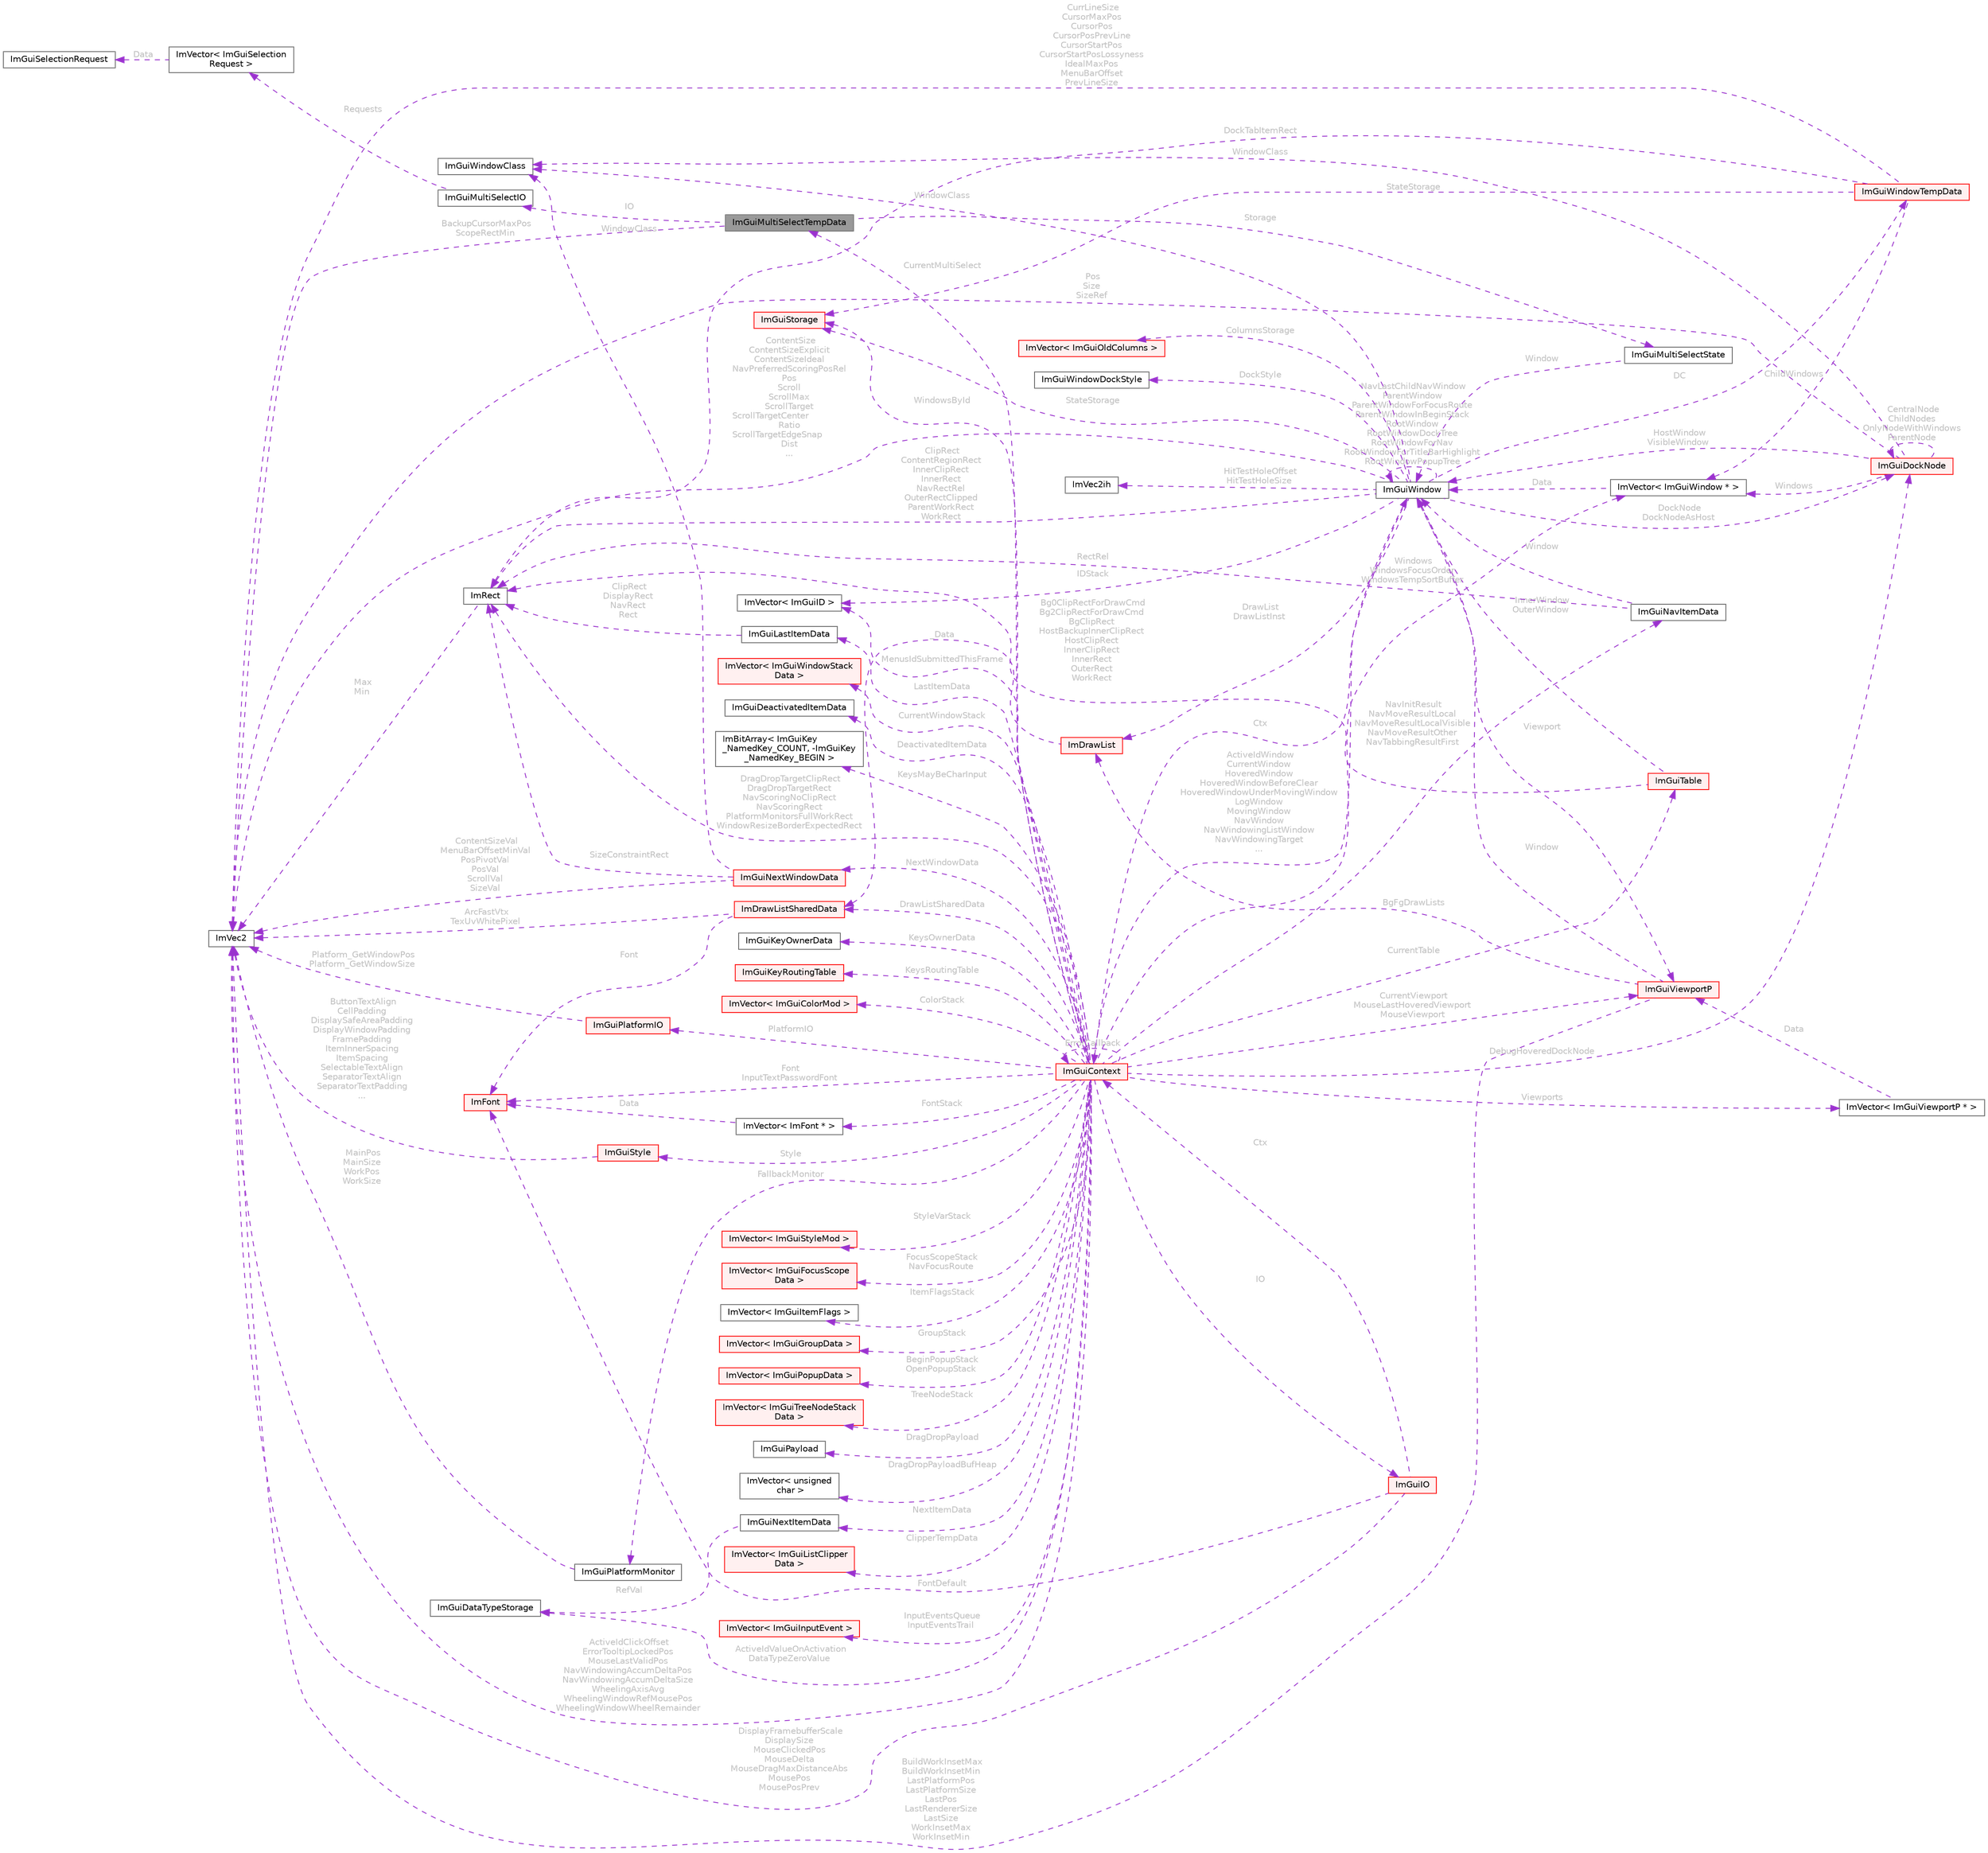 digraph "ImGuiMultiSelectTempData"
{
 // LATEX_PDF_SIZE
  bgcolor="transparent";
  edge [fontname=Helvetica,fontsize=10,labelfontname=Helvetica,labelfontsize=10];
  node [fontname=Helvetica,fontsize=10,shape=box,height=0.2,width=0.4];
  rankdir="LR";
  Node1 [id="Node000001",label="ImGuiMultiSelectTempData",height=0.2,width=0.4,color="gray40", fillcolor="grey60", style="filled", fontcolor="black",tooltip=" "];
  Node2 -> Node1 [id="edge1_Node000001_Node000002",dir="back",color="darkorchid3",style="dashed",tooltip=" ",label=" IO",fontcolor="grey" ];
  Node2 [id="Node000002",label="ImGuiMultiSelectIO",height=0.2,width=0.4,color="gray40", fillcolor="white", style="filled",URL="$struct_im_gui_multi_select_i_o.html",tooltip=" "];
  Node3 -> Node2 [id="edge2_Node000002_Node000003",dir="back",color="darkorchid3",style="dashed",tooltip=" ",label=" Requests",fontcolor="grey" ];
  Node3 [id="Node000003",label="ImVector\< ImGuiSelection\lRequest \>",height=0.2,width=0.4,color="gray40", fillcolor="white", style="filled",URL="$struct_im_vector.html",tooltip=" "];
  Node4 -> Node3 [id="edge3_Node000003_Node000004",dir="back",color="darkorchid3",style="dashed",tooltip=" ",label=" Data",fontcolor="grey" ];
  Node4 [id="Node000004",label="ImGuiSelectionRequest",height=0.2,width=0.4,color="gray40", fillcolor="white", style="filled",URL="$struct_im_gui_selection_request.html",tooltip=" "];
  Node5 -> Node1 [id="edge4_Node000001_Node000005",dir="back",color="darkorchid3",style="dashed",tooltip=" ",label=" Storage",fontcolor="grey" ];
  Node5 [id="Node000005",label="ImGuiMultiSelectState",height=0.2,width=0.4,color="gray40", fillcolor="white", style="filled",URL="$struct_im_gui_multi_select_state.html",tooltip=" "];
  Node6 -> Node5 [id="edge5_Node000005_Node000006",dir="back",color="darkorchid3",style="dashed",tooltip=" ",label=" Window",fontcolor="grey" ];
  Node6 [id="Node000006",label="ImGuiWindow",height=0.2,width=0.4,color="gray40", fillcolor="white", style="filled",URL="$struct_im_gui_window.html",tooltip=" "];
  Node7 -> Node6 [id="edge6_Node000006_Node000007",dir="back",color="darkorchid3",style="dashed",tooltip=" ",label=" Ctx",fontcolor="grey" ];
  Node7 [id="Node000007",label="ImGuiContext",height=0.2,width=0.4,color="red", fillcolor="#FFF0F0", style="filled",URL="$struct_im_gui_context.html",tooltip=" "];
  Node8 -> Node7 [id="edge7_Node000007_Node000008",dir="back",color="darkorchid3",style="dashed",tooltip=" ",label=" IO",fontcolor="grey" ];
  Node8 [id="Node000008",label="ImGuiIO",height=0.2,width=0.4,color="red", fillcolor="#FFF0F0", style="filled",URL="$struct_im_gui_i_o.html",tooltip=" "];
  Node9 -> Node8 [id="edge8_Node000008_Node000009",dir="back",color="darkorchid3",style="dashed",tooltip=" ",label=" DisplayFramebufferScale\nDisplaySize\nMouseClickedPos\nMouseDelta\nMouseDragMaxDistanceAbs\nMousePos\nMousePosPrev",fontcolor="grey" ];
  Node9 [id="Node000009",label="ImVec2",height=0.2,width=0.4,color="gray40", fillcolor="white", style="filled",URL="$struct_im_vec2.html",tooltip=" "];
  Node12 -> Node8 [id="edge9_Node000008_Node000012",dir="back",color="darkorchid3",style="dashed",tooltip=" ",label=" FontDefault",fontcolor="grey" ];
  Node12 [id="Node000012",label="ImFont",height=0.2,width=0.4,color="red", fillcolor="#FFF0F0", style="filled",URL="$struct_im_font.html",tooltip=" "];
  Node7 -> Node8 [id="edge10_Node000008_Node000007",dir="back",color="darkorchid3",style="dashed",tooltip=" ",label=" Ctx",fontcolor="grey" ];
  Node25 -> Node7 [id="edge11_Node000007_Node000025",dir="back",color="darkorchid3",style="dashed",tooltip=" ",label=" PlatformIO",fontcolor="grey" ];
  Node25 [id="Node000025",label="ImGuiPlatformIO",height=0.2,width=0.4,color="red", fillcolor="#FFF0F0", style="filled",URL="$struct_im_gui_platform_i_o.html",tooltip=" "];
  Node9 -> Node25 [id="edge12_Node000025_Node000009",dir="back",color="darkorchid3",style="dashed",tooltip=" ",label=" Platform_GetWindowPos\nPlatform_GetWindowSize",fontcolor="grey" ];
  Node47 -> Node7 [id="edge13_Node000007_Node000047",dir="back",color="darkorchid3",style="dashed",tooltip=" ",label=" Style",fontcolor="grey" ];
  Node47 [id="Node000047",label="ImGuiStyle",height=0.2,width=0.4,color="red", fillcolor="#FFF0F0", style="filled",URL="$struct_im_gui_style.html",tooltip=" "];
  Node9 -> Node47 [id="edge14_Node000047_Node000009",dir="back",color="darkorchid3",style="dashed",tooltip=" ",label=" ButtonTextAlign\nCellPadding\nDisplaySafeAreaPadding\nDisplayWindowPadding\nFramePadding\nItemInnerSpacing\nItemSpacing\nSelectableTextAlign\nSeparatorTextAlign\nSeparatorTextPadding\n...",fontcolor="grey" ];
  Node12 -> Node7 [id="edge15_Node000007_Node000012",dir="back",color="darkorchid3",style="dashed",tooltip=" ",label=" Font\nInputTextPasswordFont",fontcolor="grey" ];
  Node38 -> Node7 [id="edge16_Node000007_Node000038",dir="back",color="darkorchid3",style="dashed",tooltip=" ",label=" DrawListSharedData",fontcolor="grey" ];
  Node38 [id="Node000038",label="ImDrawListSharedData",height=0.2,width=0.4,color="red", fillcolor="#FFF0F0", style="filled",URL="$struct_im_draw_list_shared_data.html",tooltip=" "];
  Node9 -> Node38 [id="edge17_Node000038_Node000009",dir="back",color="darkorchid3",style="dashed",tooltip=" ",label=" ArcFastVtx\nTexUvWhitePixel",fontcolor="grey" ];
  Node12 -> Node38 [id="edge18_Node000038_Node000012",dir="back",color="darkorchid3",style="dashed",tooltip=" ",label=" Font",fontcolor="grey" ];
  Node48 -> Node7 [id="edge19_Node000007_Node000048",dir="back",color="darkorchid3",style="dashed",tooltip=" ",label=" InputEventsQueue\nInputEventsTrail",fontcolor="grey" ];
  Node48 [id="Node000048",label="ImVector\< ImGuiInputEvent \>",height=0.2,width=0.4,color="red", fillcolor="#FFF0F0", style="filled",URL="$struct_im_vector.html",tooltip=" "];
  Node57 -> Node7 [id="edge20_Node000007_Node000057",dir="back",color="darkorchid3",style="dashed",tooltip=" ",label=" Windows\nWindowsFocusOrder\nWindowsTempSortBuffer",fontcolor="grey" ];
  Node57 [id="Node000057",label="ImVector\< ImGuiWindow * \>",height=0.2,width=0.4,color="gray40", fillcolor="white", style="filled",URL="$struct_im_vector.html",tooltip=" "];
  Node6 -> Node57 [id="edge21_Node000057_Node000006",dir="back",color="darkorchid3",style="dashed",tooltip=" ",label=" Data",fontcolor="grey" ];
  Node58 -> Node7 [id="edge22_Node000007_Node000058",dir="back",color="darkorchid3",style="dashed",tooltip=" ",label=" CurrentWindowStack",fontcolor="grey" ];
  Node58 [id="Node000058",label="ImVector\< ImGuiWindowStack\lData \>",height=0.2,width=0.4,color="red", fillcolor="#FFF0F0", style="filled",URL="$struct_im_vector.html",tooltip=" "];
  Node63 -> Node7 [id="edge23_Node000007_Node000063",dir="back",color="darkorchid3",style="dashed",tooltip=" ",label=" WindowsById",fontcolor="grey" ];
  Node63 [id="Node000063",label="ImGuiStorage",height=0.2,width=0.4,color="red", fillcolor="#FFF0F0", style="filled",URL="$struct_im_gui_storage.html",tooltip=" "];
  Node6 -> Node7 [id="edge24_Node000007_Node000006",dir="back",color="darkorchid3",style="dashed",tooltip=" ",label=" ActiveIdWindow\nCurrentWindow\nHoveredWindow\nHoveredWindowBeforeClear\nHoveredWindowUnderMovingWindow\nLogWindow\nMovingWindow\nNavWindow\nNavWindowingListWindow\nNavWindowingTarget\n...",fontcolor="grey" ];
  Node9 -> Node7 [id="edge25_Node000007_Node000009",dir="back",color="darkorchid3",style="dashed",tooltip=" ",label=" ActiveIdClickOffset\nErrorTooltipLockedPos\nMouseLastValidPos\nNavWindowingAccumDeltaPos\nNavWindowingAccumDeltaSize\nWheelingAxisAvg\nWheelingWindowRefMousePos\nWheelingWindowWheelRemainder",fontcolor="grey" ];
  Node66 -> Node7 [id="edge26_Node000007_Node000066",dir="back",color="darkorchid3",style="dashed",tooltip=" ",label=" DeactivatedItemData",fontcolor="grey" ];
  Node66 [id="Node000066",label="ImGuiDeactivatedItemData",height=0.2,width=0.4,color="gray40", fillcolor="white", style="filled",URL="$struct_im_gui_deactivated_item_data.html",tooltip=" "];
  Node67 -> Node7 [id="edge27_Node000007_Node000067",dir="back",color="darkorchid3",style="dashed",tooltip=" ",label=" ActiveIdValueOnActivation\nDataTypeZeroValue",fontcolor="grey" ];
  Node67 [id="Node000067",label="ImGuiDataTypeStorage",height=0.2,width=0.4,color="gray40", fillcolor="white", style="filled",URL="$struct_im_gui_data_type_storage.html",tooltip=" "];
  Node68 -> Node7 [id="edge28_Node000007_Node000068",dir="back",color="darkorchid3",style="dashed",tooltip=" ",label=" KeysMayBeCharInput",fontcolor="grey" ];
  Node68 [id="Node000068",label="ImBitArray\< ImGuiKey\l_NamedKey_COUNT, -ImGuiKey\l_NamedKey_BEGIN \>",height=0.2,width=0.4,color="gray40", fillcolor="white", style="filled",URL="$struct_im_bit_array.html",tooltip=" "];
  Node69 -> Node7 [id="edge29_Node000007_Node000069",dir="back",color="darkorchid3",style="dashed",tooltip=" ",label=" KeysOwnerData",fontcolor="grey" ];
  Node69 [id="Node000069",label="ImGuiKeyOwnerData",height=0.2,width=0.4,color="gray40", fillcolor="white", style="filled",URL="$struct_im_gui_key_owner_data.html",tooltip=" "];
  Node70 -> Node7 [id="edge30_Node000007_Node000070",dir="back",color="darkorchid3",style="dashed",tooltip=" ",label=" KeysRoutingTable",fontcolor="grey" ];
  Node70 [id="Node000070",label="ImGuiKeyRoutingTable",height=0.2,width=0.4,color="red", fillcolor="#FFF0F0", style="filled",URL="$struct_im_gui_key_routing_table.html",tooltip=" "];
  Node73 -> Node7 [id="edge31_Node000007_Node000073",dir="back",color="darkorchid3",style="dashed",tooltip=" ",label=" NextItemData",fontcolor="grey" ];
  Node73 [id="Node000073",label="ImGuiNextItemData",height=0.2,width=0.4,color="gray40", fillcolor="white", style="filled",URL="$struct_im_gui_next_item_data.html",tooltip=" "];
  Node67 -> Node73 [id="edge32_Node000073_Node000067",dir="back",color="darkorchid3",style="dashed",tooltip=" ",label=" RefVal",fontcolor="grey" ];
  Node60 -> Node7 [id="edge33_Node000007_Node000060",dir="back",color="darkorchid3",style="dashed",tooltip=" ",label=" LastItemData",fontcolor="grey" ];
  Node60 [id="Node000060",label="ImGuiLastItemData",height=0.2,width=0.4,color="gray40", fillcolor="white", style="filled",URL="$struct_im_gui_last_item_data.html",tooltip=" "];
  Node61 -> Node60 [id="edge34_Node000060_Node000061",dir="back",color="darkorchid3",style="dashed",tooltip=" ",label=" ClipRect\nDisplayRect\nNavRect\nRect",fontcolor="grey" ];
  Node61 [id="Node000061",label="ImRect",height=0.2,width=0.4,color="gray40", fillcolor="white", style="filled",URL="$struct_im_rect.html",tooltip=" "];
  Node9 -> Node61 [id="edge35_Node000061_Node000009",dir="back",color="darkorchid3",style="dashed",tooltip=" ",label=" Max\nMin",fontcolor="grey" ];
  Node74 -> Node7 [id="edge36_Node000007_Node000074",dir="back",color="darkorchid3",style="dashed",tooltip=" ",label=" NextWindowData",fontcolor="grey" ];
  Node74 [id="Node000074",label="ImGuiNextWindowData",height=0.2,width=0.4,color="red", fillcolor="#FFF0F0", style="filled",URL="$struct_im_gui_next_window_data.html",tooltip=" "];
  Node9 -> Node74 [id="edge37_Node000074_Node000009",dir="back",color="darkorchid3",style="dashed",tooltip=" ",label=" ContentSizeVal\nMenuBarOffsetMinVal\nPosPivotVal\nPosVal\nScrollVal\nSizeVal",fontcolor="grey" ];
  Node61 -> Node74 [id="edge38_Node000074_Node000061",dir="back",color="darkorchid3",style="dashed",tooltip=" ",label=" SizeConstraintRect",fontcolor="grey" ];
  Node76 -> Node74 [id="edge39_Node000074_Node000076",dir="back",color="darkorchid3",style="dashed",tooltip=" ",label=" WindowClass",fontcolor="grey" ];
  Node76 [id="Node000076",label="ImGuiWindowClass",height=0.2,width=0.4,color="gray40", fillcolor="white", style="filled",URL="$struct_im_gui_window_class.html",tooltip=" "];
  Node77 -> Node7 [id="edge40_Node000007_Node000077",dir="back",color="darkorchid3",style="dashed",tooltip=" ",label=" ColorStack",fontcolor="grey" ];
  Node77 [id="Node000077",label="ImVector\< ImGuiColorMod \>",height=0.2,width=0.4,color="red", fillcolor="#FFF0F0", style="filled",URL="$struct_im_vector.html",tooltip=" "];
  Node79 -> Node7 [id="edge41_Node000007_Node000079",dir="back",color="darkorchid3",style="dashed",tooltip=" ",label=" StyleVarStack",fontcolor="grey" ];
  Node79 [id="Node000079",label="ImVector\< ImGuiStyleMod \>",height=0.2,width=0.4,color="red", fillcolor="#FFF0F0", style="filled",URL="$struct_im_vector.html",tooltip=" "];
  Node11 -> Node7 [id="edge42_Node000007_Node000011",dir="back",color="darkorchid3",style="dashed",tooltip=" ",label=" FontStack",fontcolor="grey" ];
  Node11 [id="Node000011",label="ImVector\< ImFont * \>",height=0.2,width=0.4,color="gray40", fillcolor="white", style="filled",URL="$struct_im_vector.html",tooltip=" "];
  Node12 -> Node11 [id="edge43_Node000011_Node000012",dir="back",color="darkorchid3",style="dashed",tooltip=" ",label=" Data",fontcolor="grey" ];
  Node81 -> Node7 [id="edge44_Node000007_Node000081",dir="back",color="darkorchid3",style="dashed",tooltip=" ",label=" FocusScopeStack\nNavFocusRoute",fontcolor="grey" ];
  Node81 [id="Node000081",label="ImVector\< ImGuiFocusScope\lData \>",height=0.2,width=0.4,color="red", fillcolor="#FFF0F0", style="filled",URL="$struct_im_vector.html",tooltip=" "];
  Node83 -> Node7 [id="edge45_Node000007_Node000083",dir="back",color="darkorchid3",style="dashed",tooltip=" ",label=" ItemFlagsStack",fontcolor="grey" ];
  Node83 [id="Node000083",label="ImVector\< ImGuiItemFlags \>",height=0.2,width=0.4,color="gray40", fillcolor="white", style="filled",URL="$struct_im_vector.html",tooltip=" "];
  Node84 -> Node7 [id="edge46_Node000007_Node000084",dir="back",color="darkorchid3",style="dashed",tooltip=" ",label=" GroupStack",fontcolor="grey" ];
  Node84 [id="Node000084",label="ImVector\< ImGuiGroupData \>",height=0.2,width=0.4,color="red", fillcolor="#FFF0F0", style="filled",URL="$struct_im_vector.html",tooltip=" "];
  Node87 -> Node7 [id="edge47_Node000007_Node000087",dir="back",color="darkorchid3",style="dashed",tooltip=" ",label=" BeginPopupStack\nOpenPopupStack",fontcolor="grey" ];
  Node87 [id="Node000087",label="ImVector\< ImGuiPopupData \>",height=0.2,width=0.4,color="red", fillcolor="#FFF0F0", style="filled",URL="$struct_im_vector.html",tooltip=" "];
  Node89 -> Node7 [id="edge48_Node000007_Node000089",dir="back",color="darkorchid3",style="dashed",tooltip=" ",label=" TreeNodeStack",fontcolor="grey" ];
  Node89 [id="Node000089",label="ImVector\< ImGuiTreeNodeStack\lData \>",height=0.2,width=0.4,color="red", fillcolor="#FFF0F0", style="filled",URL="$struct_im_vector.html",tooltip=" "];
  Node91 -> Node7 [id="edge49_Node000007_Node000091",dir="back",color="darkorchid3",style="dashed",tooltip=" ",label=" Viewports",fontcolor="grey" ];
  Node91 [id="Node000091",label="ImVector\< ImGuiViewportP * \>",height=0.2,width=0.4,color="gray40", fillcolor="white", style="filled",URL="$struct_im_vector.html",tooltip=" "];
  Node92 -> Node91 [id="edge50_Node000091_Node000092",dir="back",color="darkorchid3",style="dashed",tooltip=" ",label=" Data",fontcolor="grey" ];
  Node92 [id="Node000092",label="ImGuiViewportP",height=0.2,width=0.4,color="red", fillcolor="#FFF0F0", style="filled",URL="$struct_im_gui_viewport_p.html",tooltip=" "];
  Node6 -> Node92 [id="edge51_Node000092_Node000006",dir="back",color="darkorchid3",style="dashed",tooltip=" ",label=" Window",fontcolor="grey" ];
  Node9 -> Node92 [id="edge52_Node000092_Node000009",dir="back",color="darkorchid3",style="dashed",tooltip=" ",label=" BuildWorkInsetMax\nBuildWorkInsetMin\nLastPlatformPos\nLastPlatformSize\nLastPos\nLastRendererSize\nLastSize\nWorkInsetMax\nWorkInsetMin",fontcolor="grey" ];
  Node32 -> Node92 [id="edge53_Node000092_Node000032",dir="back",color="darkorchid3",style="dashed",tooltip=" ",label=" BgFgDrawLists",fontcolor="grey" ];
  Node32 [id="Node000032",label="ImDrawList",height=0.2,width=0.4,color="red", fillcolor="#FFF0F0", style="filled",URL="$struct_im_draw_list.html",tooltip=" "];
  Node38 -> Node32 [id="edge54_Node000032_Node000038",dir="back",color="darkorchid3",style="dashed",tooltip=" ",label=" _Data",fontcolor="grey" ];
  Node92 -> Node7 [id="edge55_Node000007_Node000092",dir="back",color="darkorchid3",style="dashed",tooltip=" ",label=" CurrentViewport\nMouseLastHoveredViewport\nMouseViewport",fontcolor="grey" ];
  Node27 -> Node7 [id="edge56_Node000007_Node000027",dir="back",color="darkorchid3",style="dashed",tooltip=" ",label=" FallbackMonitor",fontcolor="grey" ];
  Node27 [id="Node000027",label="ImGuiPlatformMonitor",height=0.2,width=0.4,color="gray40", fillcolor="white", style="filled",URL="$struct_im_gui_platform_monitor.html",tooltip=" "];
  Node9 -> Node27 [id="edge57_Node000027_Node000009",dir="back",color="darkorchid3",style="dashed",tooltip=" ",label=" MainPos\nMainSize\nWorkPos\nWorkSize",fontcolor="grey" ];
  Node61 -> Node7 [id="edge58_Node000007_Node000061",dir="back",color="darkorchid3",style="dashed",tooltip=" ",label=" DragDropTargetClipRect\nDragDropTargetRect\nNavScoringNoClipRect\nNavScoringRect\nPlatformMonitorsFullWorkRect\nWindowResizeBorderExpectedRect",fontcolor="grey" ];
  Node94 -> Node7 [id="edge59_Node000007_Node000094",dir="back",color="darkorchid3",style="dashed",tooltip=" ",label=" NavInitResult\nNavMoveResultLocal\nNavMoveResultLocalVisible\nNavMoveResultOther\nNavTabbingResultFirst",fontcolor="grey" ];
  Node94 [id="Node000094",label="ImGuiNavItemData",height=0.2,width=0.4,color="gray40", fillcolor="white", style="filled",URL="$struct_im_gui_nav_item_data.html",tooltip=" "];
  Node6 -> Node94 [id="edge60_Node000094_Node000006",dir="back",color="darkorchid3",style="dashed",tooltip=" ",label=" Window",fontcolor="grey" ];
  Node61 -> Node94 [id="edge61_Node000094_Node000061",dir="back",color="darkorchid3",style="dashed",tooltip=" ",label=" RectRel",fontcolor="grey" ];
  Node95 -> Node7 [id="edge62_Node000007_Node000095",dir="back",color="darkorchid3",style="dashed",tooltip=" ",label=" DragDropPayload",fontcolor="grey" ];
  Node95 [id="Node000095",label="ImGuiPayload",height=0.2,width=0.4,color="gray40", fillcolor="white", style="filled",URL="$struct_im_gui_payload.html",tooltip=" "];
  Node96 -> Node7 [id="edge63_Node000007_Node000096",dir="back",color="darkorchid3",style="dashed",tooltip=" ",label=" DragDropPayloadBufHeap",fontcolor="grey" ];
  Node96 [id="Node000096",label="ImVector\< unsigned\l char \>",height=0.2,width=0.4,color="gray40", fillcolor="white", style="filled",URL="$struct_im_vector.html",tooltip=" "];
  Node97 -> Node7 [id="edge64_Node000007_Node000097",dir="back",color="darkorchid3",style="dashed",tooltip=" ",label=" ClipperTempData",fontcolor="grey" ];
  Node97 [id="Node000097",label="ImVector\< ImGuiListClipper\lData \>",height=0.2,width=0.4,color="red", fillcolor="#FFF0F0", style="filled",URL="$struct_im_vector.html",tooltip=" "];
  Node102 -> Node7 [id="edge65_Node000007_Node000102",dir="back",color="darkorchid3",style="dashed",tooltip=" ",label=" CurrentTable",fontcolor="grey" ];
  Node102 [id="Node000102",label="ImGuiTable",height=0.2,width=0.4,color="red", fillcolor="#FFF0F0", style="filled",URL="$struct_im_gui_table.html",tooltip=" "];
  Node61 -> Node102 [id="edge66_Node000102_Node000061",dir="back",color="darkorchid3",style="dashed",tooltip=" ",label=" Bg0ClipRectForDrawCmd\nBg2ClipRectForDrawCmd\nBgClipRect\nHostBackupInnerClipRect\nHostClipRect\nInnerClipRect\nInnerRect\nOuterRect\nWorkRect",fontcolor="grey" ];
  Node6 -> Node102 [id="edge67_Node000102_Node000006",dir="back",color="darkorchid3",style="dashed",tooltip=" ",label=" InnerWindow\nOuterWindow",fontcolor="grey" ];
  Node1 -> Node7 [id="edge68_Node000007_Node000001",dir="back",color="darkorchid3",style="dashed",tooltip=" ",label=" CurrentMultiSelect",fontcolor="grey" ];
  Node140 -> Node7 [id="edge69_Node000007_Node000140",dir="back",color="darkorchid3",style="dashed",tooltip=" ",label=" MenusIdSubmittedThisFrame",fontcolor="grey" ];
  Node140 [id="Node000140",label="ImVector\< ImGuiID \>",height=0.2,width=0.4,color="gray40", fillcolor="white", style="filled",URL="$struct_im_vector.html",tooltip=" "];
  Node7 -> Node7 [id="edge70_Node000007_Node000007",dir="back",color="darkorchid3",style="dashed",tooltip=" ",label=" ErrorCallback",fontcolor="grey" ];
  Node147 -> Node7 [id="edge71_Node000007_Node000147",dir="back",color="darkorchid3",style="dashed",tooltip=" ",label=" DebugHoveredDockNode",fontcolor="grey" ];
  Node147 [id="Node000147",label="ImGuiDockNode",height=0.2,width=0.4,color="red", fillcolor="#FFF0F0", style="filled",URL="$struct_im_gui_dock_node.html",tooltip=" "];
  Node147 -> Node147 [id="edge72_Node000147_Node000147",dir="back",color="darkorchid3",style="dashed",tooltip=" ",label=" CentralNode\nChildNodes\nOnlyNodeWithWindows\nParentNode",fontcolor="grey" ];
  Node57 -> Node147 [id="edge73_Node000147_Node000057",dir="back",color="darkorchid3",style="dashed",tooltip=" ",label=" Windows",fontcolor="grey" ];
  Node9 -> Node147 [id="edge74_Node000147_Node000009",dir="back",color="darkorchid3",style="dashed",tooltip=" ",label=" Pos\nSize\nSizeRef",fontcolor="grey" ];
  Node76 -> Node147 [id="edge75_Node000147_Node000076",dir="back",color="darkorchid3",style="dashed",tooltip=" ",label=" WindowClass",fontcolor="grey" ];
  Node6 -> Node147 [id="edge76_Node000147_Node000006",dir="back",color="darkorchid3",style="dashed",tooltip=" ",label=" HostWindow\nVisibleWindow",fontcolor="grey" ];
  Node76 -> Node6 [id="edge77_Node000006_Node000076",dir="back",color="darkorchid3",style="dashed",tooltip=" ",label=" WindowClass",fontcolor="grey" ];
  Node92 -> Node6 [id="edge78_Node000006_Node000092",dir="back",color="darkorchid3",style="dashed",tooltip=" ",label=" Viewport",fontcolor="grey" ];
  Node9 -> Node6 [id="edge79_Node000006_Node000009",dir="back",color="darkorchid3",style="dashed",tooltip=" ",label=" ContentSize\nContentSizeExplicit\nContentSizeIdeal\nNavPreferredScoringPosRel\nPos\nScroll\nScrollMax\nScrollTarget\nScrollTargetCenter\lRatio\nScrollTargetEdgeSnap\lDist\n...",fontcolor="grey" ];
  Node140 -> Node6 [id="edge80_Node000006_Node000140",dir="back",color="darkorchid3",style="dashed",tooltip=" ",label=" IDStack",fontcolor="grey" ];
  Node165 -> Node6 [id="edge81_Node000006_Node000165",dir="back",color="darkorchid3",style="dashed",tooltip=" ",label=" DC",fontcolor="grey" ];
  Node165 [id="Node000165",label="ImGuiWindowTempData",height=0.2,width=0.4,color="red", fillcolor="#FFF0F0", style="filled",URL="$struct_im_gui_window_temp_data.html",tooltip=" "];
  Node9 -> Node165 [id="edge82_Node000165_Node000009",dir="back",color="darkorchid3",style="dashed",tooltip=" ",label=" CurrLineSize\nCursorMaxPos\nCursorPos\nCursorPosPrevLine\nCursorStartPos\nCursorStartPosLossyness\nIdealMaxPos\nMenuBarOffset\nPrevLineSize",fontcolor="grey" ];
  Node57 -> Node165 [id="edge83_Node000165_Node000057",dir="back",color="darkorchid3",style="dashed",tooltip=" ",label=" ChildWindows",fontcolor="grey" ];
  Node63 -> Node165 [id="edge84_Node000165_Node000063",dir="back",color="darkorchid3",style="dashed",tooltip=" ",label=" StateStorage",fontcolor="grey" ];
  Node61 -> Node165 [id="edge85_Node000165_Node000061",dir="back",color="darkorchid3",style="dashed",tooltip=" ",label=" DockTabItemRect",fontcolor="grey" ];
  Node61 -> Node6 [id="edge86_Node000006_Node000061",dir="back",color="darkorchid3",style="dashed",tooltip=" ",label=" ClipRect\nContentRegionRect\nInnerClipRect\nInnerRect\nNavRectRel\nOuterRectClipped\nParentWorkRect\nWorkRect",fontcolor="grey" ];
  Node150 -> Node6 [id="edge87_Node000006_Node000150",dir="back",color="darkorchid3",style="dashed",tooltip=" ",label=" HitTestHoleOffset\nHitTestHoleSize",fontcolor="grey" ];
  Node150 [id="Node000150",label="ImVec2ih",height=0.2,width=0.4,color="gray40", fillcolor="white", style="filled",URL="$struct_im_vec2ih.html",tooltip=" "];
  Node63 -> Node6 [id="edge88_Node000006_Node000063",dir="back",color="darkorchid3",style="dashed",tooltip=" ",label=" StateStorage",fontcolor="grey" ];
  Node170 -> Node6 [id="edge89_Node000006_Node000170",dir="back",color="darkorchid3",style="dashed",tooltip=" ",label=" ColumnsStorage",fontcolor="grey" ];
  Node170 [id="Node000170",label="ImVector\< ImGuiOldColumns \>",height=0.2,width=0.4,color="red", fillcolor="#FFF0F0", style="filled",URL="$struct_im_vector.html",tooltip=" "];
  Node32 -> Node6 [id="edge90_Node000006_Node000032",dir="back",color="darkorchid3",style="dashed",tooltip=" ",label=" DrawList\nDrawListInst",fontcolor="grey" ];
  Node6 -> Node6 [id="edge91_Node000006_Node000006",dir="back",color="darkorchid3",style="dashed",tooltip=" ",label=" NavLastChildNavWindow\nParentWindow\nParentWindowForFocusRoute\nParentWindowInBeginStack\nRootWindow\nRootWindowDockTree\nRootWindowForNav\nRootWindowForTitleBarHighlight\nRootWindowPopupTree",fontcolor="grey" ];
  Node171 -> Node6 [id="edge92_Node000006_Node000171",dir="back",color="darkorchid3",style="dashed",tooltip=" ",label=" DockStyle",fontcolor="grey" ];
  Node171 [id="Node000171",label="ImGuiWindowDockStyle",height=0.2,width=0.4,color="gray40", fillcolor="white", style="filled",URL="$struct_im_gui_window_dock_style.html",tooltip=" "];
  Node147 -> Node6 [id="edge93_Node000006_Node000147",dir="back",color="darkorchid3",style="dashed",tooltip=" ",label=" DockNode\nDockNodeAsHost",fontcolor="grey" ];
  Node9 -> Node1 [id="edge94_Node000001_Node000009",dir="back",color="darkorchid3",style="dashed",tooltip=" ",label=" BackupCursorMaxPos\nScopeRectMin",fontcolor="grey" ];
}
